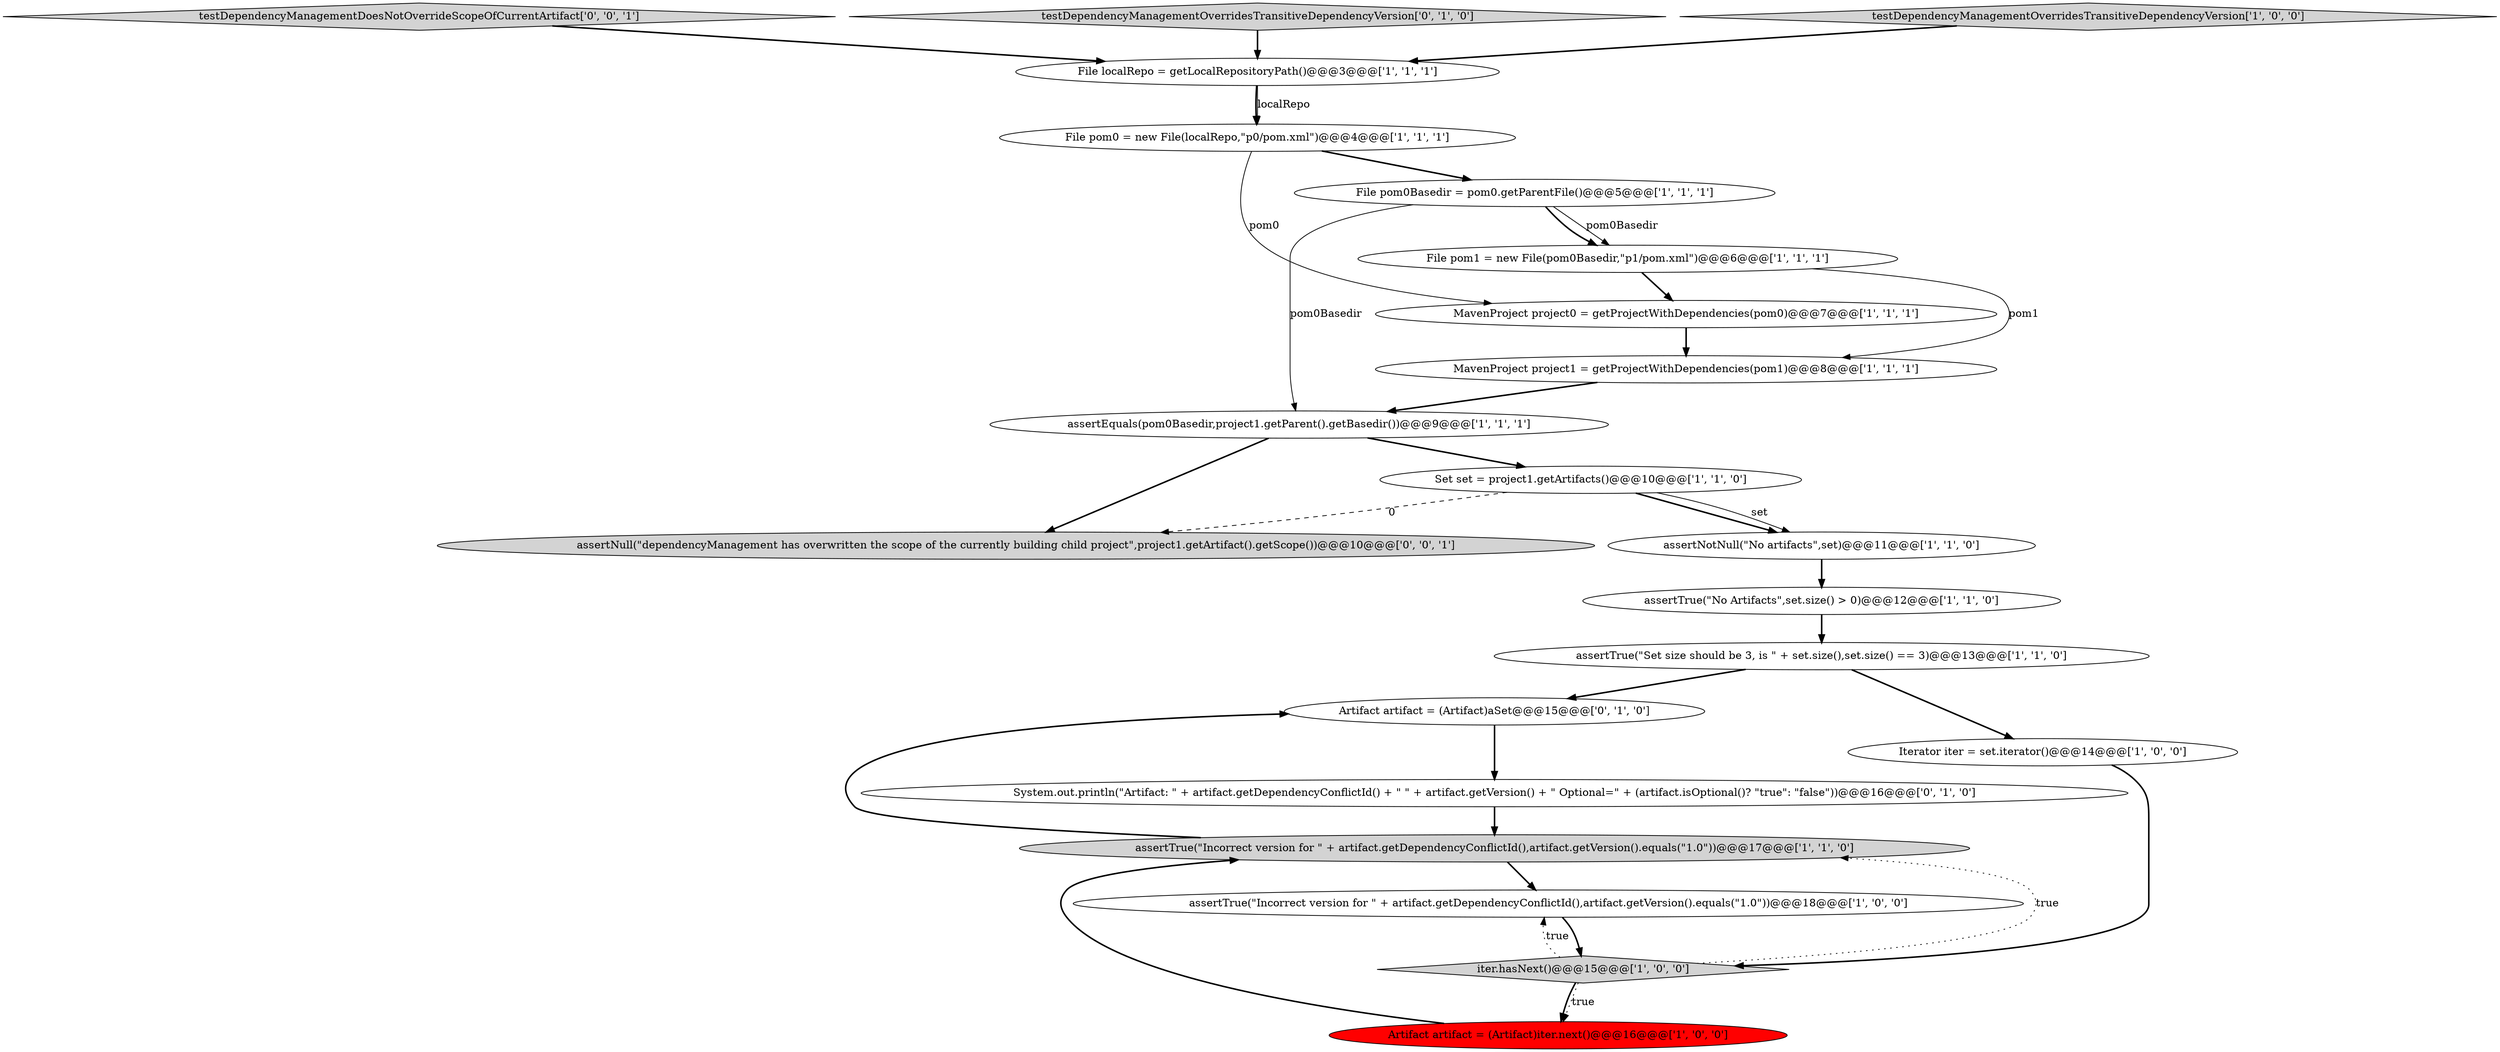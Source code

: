 digraph {
0 [style = filled, label = "File pom0Basedir = pom0.getParentFile()@@@5@@@['1', '1', '1']", fillcolor = white, shape = ellipse image = "AAA0AAABBB1BBB"];
15 [style = filled, label = "assertEquals(pom0Basedir,project1.getParent().getBasedir())@@@9@@@['1', '1', '1']", fillcolor = white, shape = ellipse image = "AAA0AAABBB1BBB"];
13 [style = filled, label = "File localRepo = getLocalRepositoryPath()@@@3@@@['1', '1', '1']", fillcolor = white, shape = ellipse image = "AAA0AAABBB1BBB"];
4 [style = filled, label = "assertTrue(\"Incorrect version for \" + artifact.getDependencyConflictId(),artifact.getVersion().equals(\"1.0\"))@@@18@@@['1', '0', '0']", fillcolor = white, shape = ellipse image = "AAA0AAABBB1BBB"];
18 [style = filled, label = "System.out.println(\"Artifact: \" + artifact.getDependencyConflictId() + \" \" + artifact.getVersion() + \" Optional=\" + (artifact.isOptional()? \"true\": \"false\"))@@@16@@@['0', '1', '0']", fillcolor = white, shape = ellipse image = "AAA0AAABBB2BBB"];
20 [style = filled, label = "testDependencyManagementDoesNotOverrideScopeOfCurrentArtifact['0', '0', '1']", fillcolor = lightgray, shape = diamond image = "AAA0AAABBB3BBB"];
10 [style = filled, label = "assertNotNull(\"No artifacts\",set)@@@11@@@['1', '1', '0']", fillcolor = white, shape = ellipse image = "AAA0AAABBB1BBB"];
6 [style = filled, label = "MavenProject project1 = getProjectWithDependencies(pom1)@@@8@@@['1', '1', '1']", fillcolor = white, shape = ellipse image = "AAA0AAABBB1BBB"];
17 [style = filled, label = "testDependencyManagementOverridesTransitiveDependencyVersion['0', '1', '0']", fillcolor = lightgray, shape = diamond image = "AAA0AAABBB2BBB"];
2 [style = filled, label = "testDependencyManagementOverridesTransitiveDependencyVersion['1', '0', '0']", fillcolor = lightgray, shape = diamond image = "AAA0AAABBB1BBB"];
12 [style = filled, label = "iter.hasNext()@@@15@@@['1', '0', '0']", fillcolor = lightgray, shape = diamond image = "AAA0AAABBB1BBB"];
19 [style = filled, label = "Artifact artifact = (Artifact)aSet@@@15@@@['0', '1', '0']", fillcolor = white, shape = ellipse image = "AAA0AAABBB2BBB"];
3 [style = filled, label = "File pom0 = new File(localRepo,\"p0/pom.xml\")@@@4@@@['1', '1', '1']", fillcolor = white, shape = ellipse image = "AAA0AAABBB1BBB"];
21 [style = filled, label = "assertNull(\"dependencyManagement has overwritten the scope of the currently building child project\",project1.getArtifact().getScope())@@@10@@@['0', '0', '1']", fillcolor = lightgray, shape = ellipse image = "AAA0AAABBB3BBB"];
14 [style = filled, label = "Artifact artifact = (Artifact)iter.next()@@@16@@@['1', '0', '0']", fillcolor = red, shape = ellipse image = "AAA1AAABBB1BBB"];
9 [style = filled, label = "MavenProject project0 = getProjectWithDependencies(pom0)@@@7@@@['1', '1', '1']", fillcolor = white, shape = ellipse image = "AAA0AAABBB1BBB"];
5 [style = filled, label = "assertTrue(\"Incorrect version for \" + artifact.getDependencyConflictId(),artifact.getVersion().equals(\"1.0\"))@@@17@@@['1', '1', '0']", fillcolor = lightgray, shape = ellipse image = "AAA0AAABBB1BBB"];
11 [style = filled, label = "Iterator iter = set.iterator()@@@14@@@['1', '0', '0']", fillcolor = white, shape = ellipse image = "AAA0AAABBB1BBB"];
16 [style = filled, label = "Set set = project1.getArtifacts()@@@10@@@['1', '1', '0']", fillcolor = white, shape = ellipse image = "AAA0AAABBB1BBB"];
1 [style = filled, label = "assertTrue(\"Set size should be 3, is \" + set.size(),set.size() == 3)@@@13@@@['1', '1', '0']", fillcolor = white, shape = ellipse image = "AAA0AAABBB1BBB"];
7 [style = filled, label = "assertTrue(\"No Artifacts\",set.size() > 0)@@@12@@@['1', '1', '0']", fillcolor = white, shape = ellipse image = "AAA0AAABBB1BBB"];
8 [style = filled, label = "File pom1 = new File(pom0Basedir,\"p1/pom.xml\")@@@6@@@['1', '1', '1']", fillcolor = white, shape = ellipse image = "AAA0AAABBB1BBB"];
19->18 [style = bold, label=""];
7->1 [style = bold, label=""];
20->13 [style = bold, label=""];
0->15 [style = solid, label="pom0Basedir"];
16->10 [style = bold, label=""];
15->21 [style = bold, label=""];
16->10 [style = solid, label="set"];
11->12 [style = bold, label=""];
15->16 [style = bold, label=""];
10->7 [style = bold, label=""];
16->21 [style = dashed, label="0"];
3->0 [style = bold, label=""];
6->15 [style = bold, label=""];
1->11 [style = bold, label=""];
9->6 [style = bold, label=""];
2->13 [style = bold, label=""];
5->19 [style = bold, label=""];
12->14 [style = dotted, label="true"];
8->6 [style = solid, label="pom1"];
13->3 [style = bold, label=""];
13->3 [style = solid, label="localRepo"];
12->5 [style = dotted, label="true"];
18->5 [style = bold, label=""];
5->4 [style = bold, label=""];
0->8 [style = solid, label="pom0Basedir"];
3->9 [style = solid, label="pom0"];
12->14 [style = bold, label=""];
8->9 [style = bold, label=""];
0->8 [style = bold, label=""];
4->12 [style = bold, label=""];
17->13 [style = bold, label=""];
12->4 [style = dotted, label="true"];
1->19 [style = bold, label=""];
14->5 [style = bold, label=""];
}
